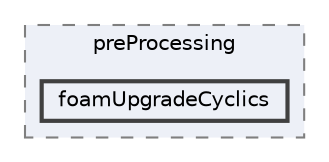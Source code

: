 digraph "applications/utilities/preProcessing/foamUpgradeCyclics"
{
 // LATEX_PDF_SIZE
  bgcolor="transparent";
  edge [fontname=Helvetica,fontsize=10,labelfontname=Helvetica,labelfontsize=10];
  node [fontname=Helvetica,fontsize=10,shape=box,height=0.2,width=0.4];
  compound=true
  subgraph clusterdir_2cb9088fcfa5d85f3ea0b5a37d6be287 {
    graph [ bgcolor="#edf0f7", pencolor="grey50", label="preProcessing", fontname=Helvetica,fontsize=10 style="filled,dashed", URL="dir_2cb9088fcfa5d85f3ea0b5a37d6be287.html",tooltip=""]
  dir_8478ec309155dfd90413f6dbcc5213e3 [label="foamUpgradeCyclics", fillcolor="#edf0f7", color="grey25", style="filled,bold", URL="dir_8478ec309155dfd90413f6dbcc5213e3.html",tooltip=""];
  }
}
